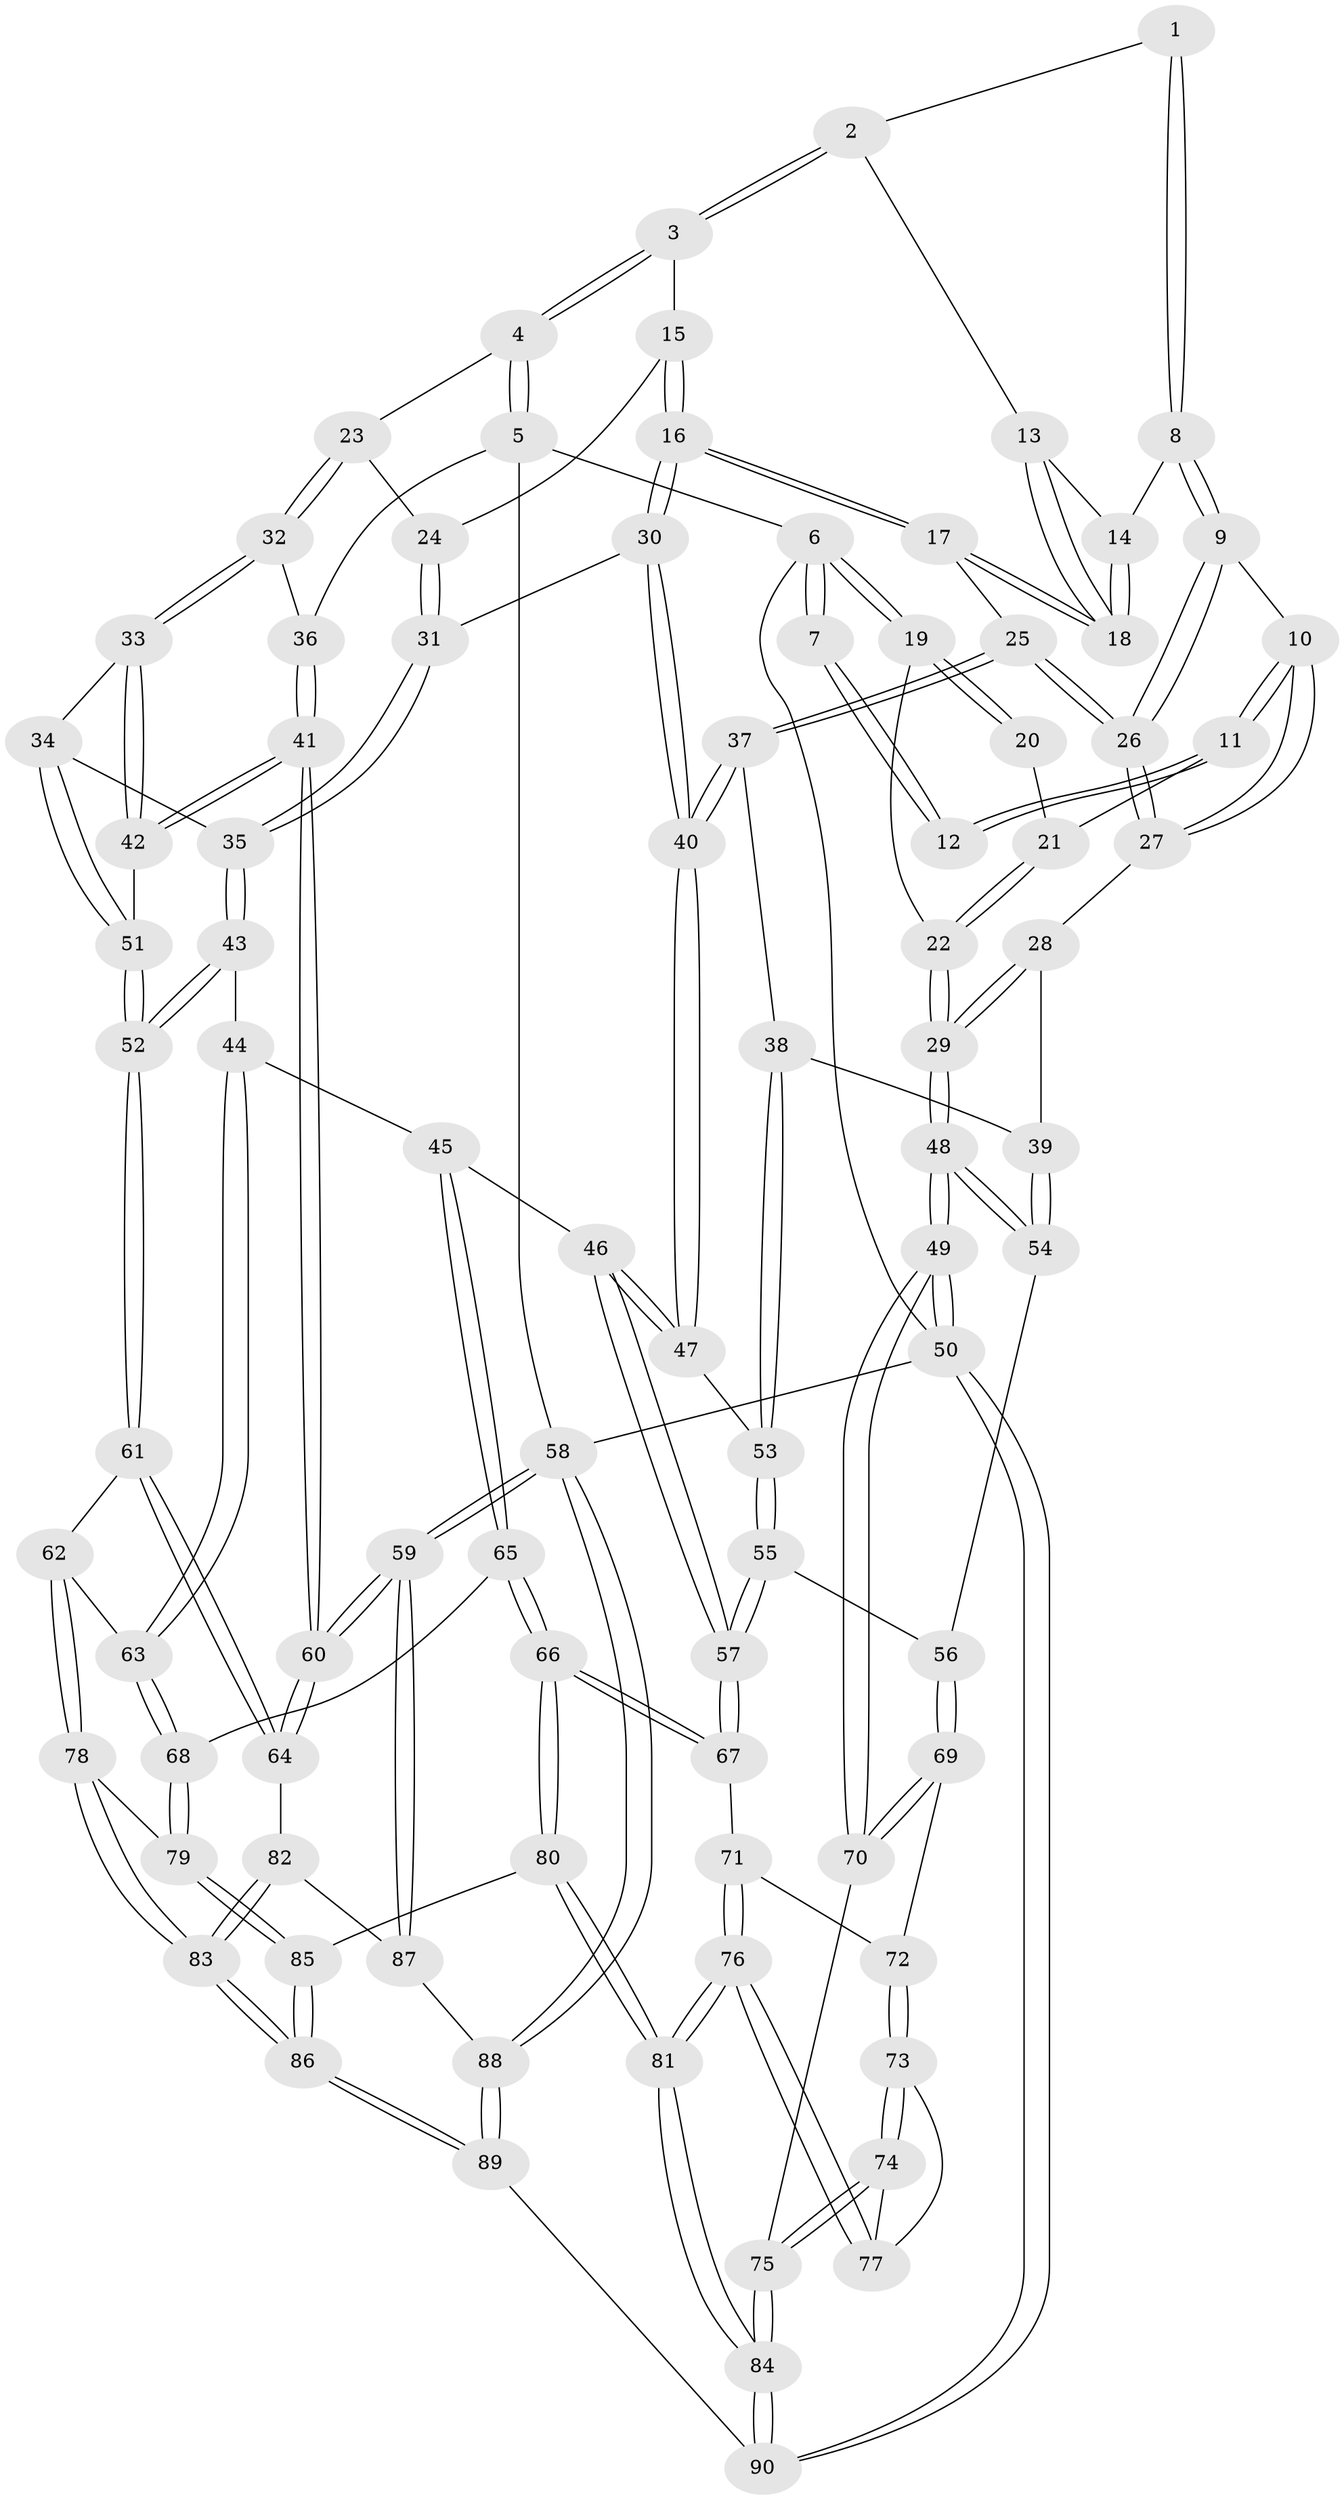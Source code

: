 // coarse degree distribution, {4: 0.6222222222222222, 2: 0.06666666666666667, 3: 0.24444444444444444, 5: 0.06666666666666667}
// Generated by graph-tools (version 1.1) at 2025/38/03/04/25 23:38:27]
// undirected, 90 vertices, 222 edges
graph export_dot {
  node [color=gray90,style=filled];
  1 [pos="+0.2270326062085573+0"];
  2 [pos="+0.5349725010880748+0"];
  3 [pos="+0.9153545744138907+0"];
  4 [pos="+1+0"];
  5 [pos="+1+0"];
  6 [pos="+0+0"];
  7 [pos="+0.049727730532872626+0"];
  8 [pos="+0.276557093805722+0.13078677123458166"];
  9 [pos="+0.22096685742297337+0.1558432541469449"];
  10 [pos="+0.18484034785214015+0.1575069351574158"];
  11 [pos="+0.1839406030394135+0.15666215635620895"];
  12 [pos="+0.12011210401895293+0.0341170634730653"];
  13 [pos="+0.5321565434865664+0"];
  14 [pos="+0.33844899127619654+0.13310705792470118"];
  15 [pos="+0.8312458977652101+0"];
  16 [pos="+0.5245534277391516+0.2953809417133996"];
  17 [pos="+0.5063758602504242+0.2860930059282212"];
  18 [pos="+0.5038513073281353+0.2819878511586053"];
  19 [pos="+0+0.12935635885286106"];
  20 [pos="+0.06267994467315703+0.06542000218069027"];
  21 [pos="+0.0320796674009054+0.1365653594936212"];
  22 [pos="+0+0.16295051692321222"];
  23 [pos="+0.8518352364068214+0.3311206595724828"];
  24 [pos="+0.7277214574346111+0.30807289354773"];
  25 [pos="+0.2999974544091117+0.3751949945290747"];
  26 [pos="+0.2976108171806044+0.37209321172221105"];
  27 [pos="+0.10711620117956545+0.2779560616133929"];
  28 [pos="+0.04348766368700675+0.32828483013508064"];
  29 [pos="+0+0.3364547445800888"];
  30 [pos="+0.5717525427488862+0.3528953797383049"];
  31 [pos="+0.5769266984528715+0.3549447184163407"];
  32 [pos="+0.853237887736017+0.3325960636201691"];
  33 [pos="+0.9131315927385703+0.42627201848515467"];
  34 [pos="+0.6424531831779747+0.4531071500014675"];
  35 [pos="+0.6404782597044253+0.45229638099854613"];
  36 [pos="+1+0"];
  37 [pos="+0.28060895411900866+0.41916247903103315"];
  38 [pos="+0.251445874825257+0.4666046455417392"];
  39 [pos="+0.18131163558997063+0.4800191870558465"];
  40 [pos="+0.4765890326399536+0.49807676186438593"];
  41 [pos="+1+0.49958995433316766"];
  42 [pos="+0.9712097611250889+0.4910447607181599"];
  43 [pos="+0.6317800593543039+0.5610013993087004"];
  44 [pos="+0.581387874521124+0.6277420438390997"];
  45 [pos="+0.4942634341412863+0.630498526009983"];
  46 [pos="+0.47008694224732994+0.60406684505709"];
  47 [pos="+0.45426381674351196+0.5479017241851613"];
  48 [pos="+0+0.4785421427041643"];
  49 [pos="+0+0.837330100626311"];
  50 [pos="+0+1"];
  51 [pos="+0.8479373060748112+0.5846267162948416"];
  52 [pos="+0.795996031535805+0.6856156714264262"];
  53 [pos="+0.30649586452328725+0.5366883469340515"];
  54 [pos="+0.10963935505694343+0.5807827177606477"];
  55 [pos="+0.29329544727275697+0.6759661826404937"];
  56 [pos="+0.12368338616041659+0.6442027945725521"];
  57 [pos="+0.30647095303959865+0.693917503407283"];
  58 [pos="+1+1"];
  59 [pos="+1+1"];
  60 [pos="+1+0.8398190590288482"];
  61 [pos="+0.7931089708799496+0.6999098801814628"];
  62 [pos="+0.6648559577591256+0.7102419757823969"];
  63 [pos="+0.6353845316302733+0.7019441954769265"];
  64 [pos="+0.8186860222289332+0.7701066625797848"];
  65 [pos="+0.47933232173486895+0.7718155123619121"];
  66 [pos="+0.36140265438091523+0.8443936625879448"];
  67 [pos="+0.3103674845709817+0.7127734056671347"];
  68 [pos="+0.5319758500572483+0.7828786920239817"];
  69 [pos="+0.11173808418542622+0.6720635505079434"];
  70 [pos="+0+0.8249598097606563"];
  71 [pos="+0.19932122290256427+0.7496952190454783"];
  72 [pos="+0.1312690122513729+0.7085221756213302"];
  73 [pos="+0.13609944861770834+0.7299465696780091"];
  74 [pos="+0.10250277331618668+0.8253136891540355"];
  75 [pos="+0.02133237408228639+0.8698429260200707"];
  76 [pos="+0.20268818728919752+0.8247607066696085"];
  77 [pos="+0.1674347507880828+0.806602933101777"];
  78 [pos="+0.6247833866468634+0.8484757051782259"];
  79 [pos="+0.5969463063350806+0.8453273698601089"];
  80 [pos="+0.3484062444655817+0.8823109554324257"];
  81 [pos="+0.3158801818492792+0.9266567841113601"];
  82 [pos="+0.8104773861425121+0.7905845795290523"];
  83 [pos="+0.698482917808204+0.8875350325513177"];
  84 [pos="+0.26749755281780596+1"];
  85 [pos="+0.5416590359055085+0.9271889209039854"];
  86 [pos="+0.6832707930647272+1"];
  87 [pos="+0.8476771455432589+0.8947076495253505"];
  88 [pos="+0.7377096213616594+1"];
  89 [pos="+0.6950360952192218+1"];
  90 [pos="+0.2743810980601965+1"];
  1 -- 2;
  1 -- 8;
  1 -- 8;
  2 -- 3;
  2 -- 3;
  2 -- 13;
  3 -- 4;
  3 -- 4;
  3 -- 15;
  4 -- 5;
  4 -- 5;
  4 -- 23;
  5 -- 6;
  5 -- 36;
  5 -- 58;
  6 -- 7;
  6 -- 7;
  6 -- 19;
  6 -- 19;
  6 -- 50;
  7 -- 12;
  7 -- 12;
  8 -- 9;
  8 -- 9;
  8 -- 14;
  9 -- 10;
  9 -- 26;
  9 -- 26;
  10 -- 11;
  10 -- 11;
  10 -- 27;
  10 -- 27;
  11 -- 12;
  11 -- 12;
  11 -- 21;
  13 -- 14;
  13 -- 18;
  13 -- 18;
  14 -- 18;
  14 -- 18;
  15 -- 16;
  15 -- 16;
  15 -- 24;
  16 -- 17;
  16 -- 17;
  16 -- 30;
  16 -- 30;
  17 -- 18;
  17 -- 18;
  17 -- 25;
  19 -- 20;
  19 -- 20;
  19 -- 22;
  20 -- 21;
  21 -- 22;
  21 -- 22;
  22 -- 29;
  22 -- 29;
  23 -- 24;
  23 -- 32;
  23 -- 32;
  24 -- 31;
  24 -- 31;
  25 -- 26;
  25 -- 26;
  25 -- 37;
  25 -- 37;
  26 -- 27;
  26 -- 27;
  27 -- 28;
  28 -- 29;
  28 -- 29;
  28 -- 39;
  29 -- 48;
  29 -- 48;
  30 -- 31;
  30 -- 40;
  30 -- 40;
  31 -- 35;
  31 -- 35;
  32 -- 33;
  32 -- 33;
  32 -- 36;
  33 -- 34;
  33 -- 42;
  33 -- 42;
  34 -- 35;
  34 -- 51;
  34 -- 51;
  35 -- 43;
  35 -- 43;
  36 -- 41;
  36 -- 41;
  37 -- 38;
  37 -- 40;
  37 -- 40;
  38 -- 39;
  38 -- 53;
  38 -- 53;
  39 -- 54;
  39 -- 54;
  40 -- 47;
  40 -- 47;
  41 -- 42;
  41 -- 42;
  41 -- 60;
  41 -- 60;
  42 -- 51;
  43 -- 44;
  43 -- 52;
  43 -- 52;
  44 -- 45;
  44 -- 63;
  44 -- 63;
  45 -- 46;
  45 -- 65;
  45 -- 65;
  46 -- 47;
  46 -- 47;
  46 -- 57;
  46 -- 57;
  47 -- 53;
  48 -- 49;
  48 -- 49;
  48 -- 54;
  48 -- 54;
  49 -- 50;
  49 -- 50;
  49 -- 70;
  49 -- 70;
  50 -- 90;
  50 -- 90;
  50 -- 58;
  51 -- 52;
  51 -- 52;
  52 -- 61;
  52 -- 61;
  53 -- 55;
  53 -- 55;
  54 -- 56;
  55 -- 56;
  55 -- 57;
  55 -- 57;
  56 -- 69;
  56 -- 69;
  57 -- 67;
  57 -- 67;
  58 -- 59;
  58 -- 59;
  58 -- 88;
  58 -- 88;
  59 -- 60;
  59 -- 60;
  59 -- 87;
  59 -- 87;
  60 -- 64;
  60 -- 64;
  61 -- 62;
  61 -- 64;
  61 -- 64;
  62 -- 63;
  62 -- 78;
  62 -- 78;
  63 -- 68;
  63 -- 68;
  64 -- 82;
  65 -- 66;
  65 -- 66;
  65 -- 68;
  66 -- 67;
  66 -- 67;
  66 -- 80;
  66 -- 80;
  67 -- 71;
  68 -- 79;
  68 -- 79;
  69 -- 70;
  69 -- 70;
  69 -- 72;
  70 -- 75;
  71 -- 72;
  71 -- 76;
  71 -- 76;
  72 -- 73;
  72 -- 73;
  73 -- 74;
  73 -- 74;
  73 -- 77;
  74 -- 75;
  74 -- 75;
  74 -- 77;
  75 -- 84;
  75 -- 84;
  76 -- 77;
  76 -- 77;
  76 -- 81;
  76 -- 81;
  78 -- 79;
  78 -- 83;
  78 -- 83;
  79 -- 85;
  79 -- 85;
  80 -- 81;
  80 -- 81;
  80 -- 85;
  81 -- 84;
  81 -- 84;
  82 -- 83;
  82 -- 83;
  82 -- 87;
  83 -- 86;
  83 -- 86;
  84 -- 90;
  84 -- 90;
  85 -- 86;
  85 -- 86;
  86 -- 89;
  86 -- 89;
  87 -- 88;
  88 -- 89;
  88 -- 89;
  89 -- 90;
}

